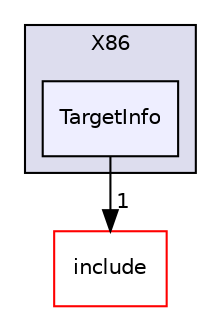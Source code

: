 digraph "lib/Target/X86/TargetInfo" {
  bgcolor=transparent;
  compound=true
  node [ fontsize="10", fontname="Helvetica"];
  edge [ labelfontsize="10", labelfontname="Helvetica"];
  subgraph clusterdir_558b7c0c66e2ff4834e628dd4b3edd32 {
    graph [ bgcolor="#ddddee", pencolor="black", label="X86" fontname="Helvetica", fontsize="10", URL="dir_558b7c0c66e2ff4834e628dd4b3edd32.html"]
  dir_32d3208121019942dc9cbaa52385dba7 [shape=box, label="TargetInfo", style="filled", fillcolor="#eeeeff", pencolor="black", URL="dir_32d3208121019942dc9cbaa52385dba7.html"];
  }
  dir_d44c64559bbebec7f509842c48db8b23 [shape=box label="include" color="red" URL="dir_d44c64559bbebec7f509842c48db8b23.html"];
  dir_32d3208121019942dc9cbaa52385dba7->dir_d44c64559bbebec7f509842c48db8b23 [headlabel="1", labeldistance=1.5 headhref="dir_000211_000001.html"];
}
